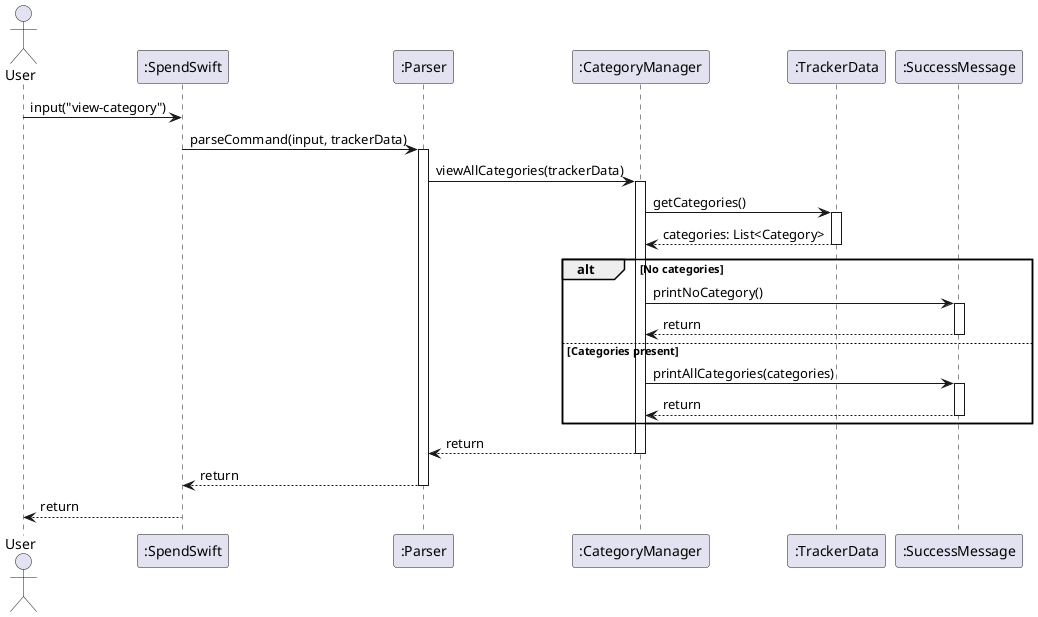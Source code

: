 @startuml
actor User
participant ":SpendSwift" as SpendSwift
participant ":Parser" as Parser
participant ":CategoryManager" as CategoryManager
participant ":TrackerData" as TrackerData
participant ":SuccessMessage" as SuccessMessage

User -> SpendSwift : input("view-category")
SpendSwift -> Parser : parseCommand(input, trackerData)

activate Parser
Parser -> CategoryManager : viewAllCategories(trackerData)

activate CategoryManager
CategoryManager -> TrackerData : getCategories()

activate TrackerData
TrackerData --> CategoryManager : categories: List<Category>
deactivate TrackerData

alt No categories
CategoryManager -> SuccessMessage : printNoCategory()
activate SuccessMessage
SuccessMessage --> CategoryManager : return
deactivate SuccessMessage

else Categories present
CategoryManager -> SuccessMessage : printAllCategories(categories)
activate SuccessMessage
SuccessMessage --> CategoryManager : return
deactivate SuccessMessage
end

CategoryManager --> Parser : return
deactivate CategoryManager

Parser --> SpendSwift : return
deactivate Parser

SpendSwift --> User : return
deactivate SpendSwift

@enduml